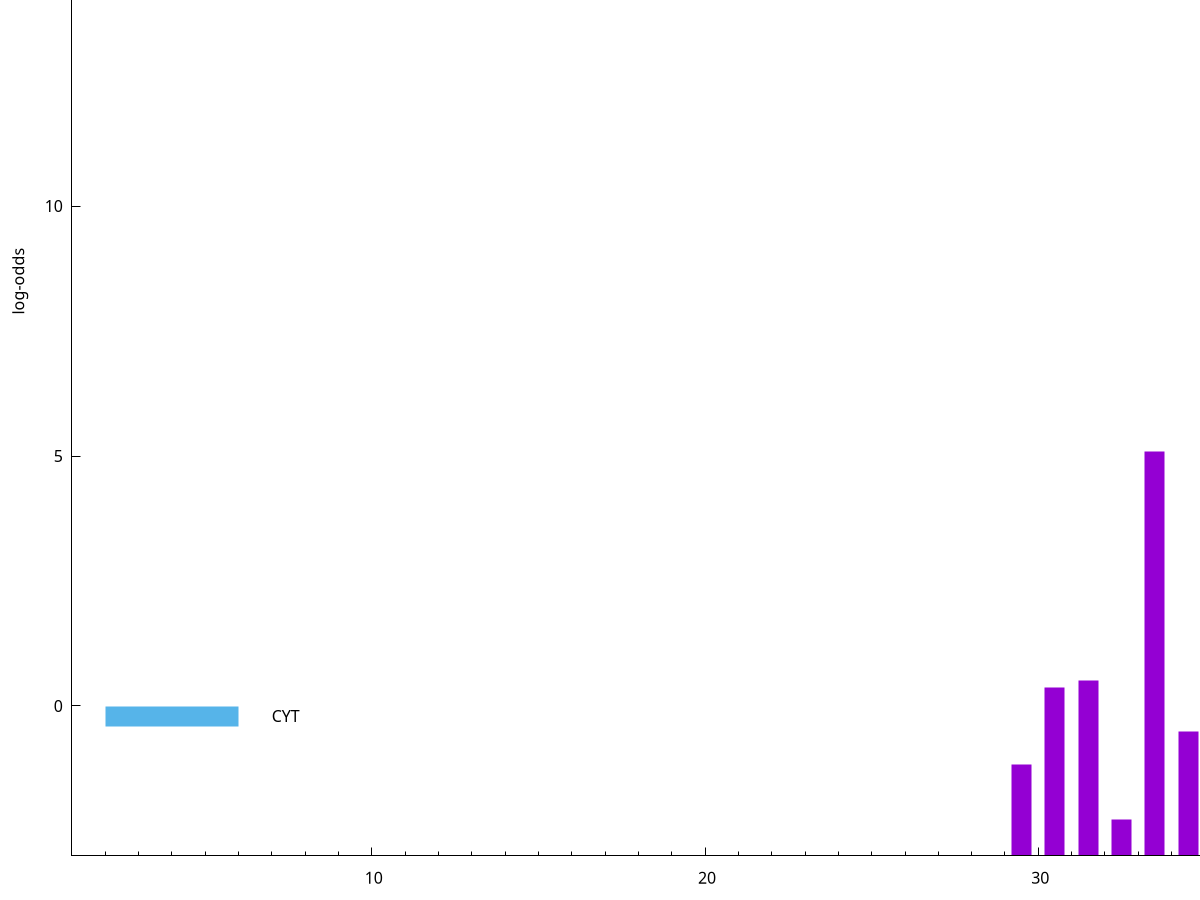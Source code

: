 set title "LipoP predictions for SRR4017929.gff"
set size 2., 1.4
set xrange [1:70] 
set mxtics 10
set yrange [-3:20]
set y2range [0:23]
set ylabel "log-odds"
set term postscript eps color solid "Helvetica" 30
set output "SRR4017929.gff23.eps"
set arrow from 2,15.4715 to 6,15.4715 nohead lt 1 lw 20
set label "SpI" at 7,15.4715
set arrow from 2,-0.200913 to 6,-0.200913 nohead lt 3 lw 20
set label "CYT" at 7,-0.200913
set arrow from 2,15.4715 to 6,15.4715 nohead lt 1 lw 20
set label "SpI" at 7,15.4715
# NOTE: The scores below are the log-odds scores with the threshold
# NOTE: subtracted (a hack to make gnuplot make the histogram all
# NOTE: look nice).
plot "-" axes x1y2 title "" with impulses lt 1 lw 20
35.500000 18.462300
37.500000 10.619100
38.500000 8.699060
33.500000 8.100380
40.500000 4.404960
31.500000 3.517450
30.500000 3.377378
34.500000 2.494429
29.500000 1.834000
32.500000 0.719150
e
exit

